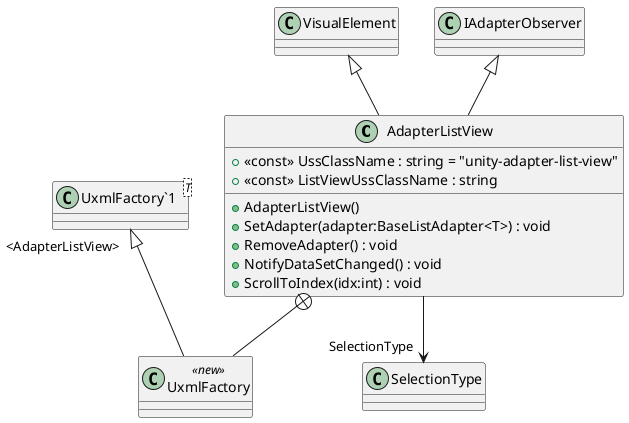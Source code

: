 @startuml
class AdapterListView {
    + <<const>> UssClassName : string = "unity-adapter-list-view"
    + <<const>> ListViewUssClassName : string
    + AdapterListView()
    + SetAdapter(adapter:BaseListAdapter<T>) : void
    + RemoveAdapter() : void
    + NotifyDataSetChanged() : void
    + ScrollToIndex(idx:int) : void
}
class UxmlFactory <<new>> {
}
class "UxmlFactory`1"<T> {
}
VisualElement <|-- AdapterListView
IAdapterObserver <|-- AdapterListView
AdapterListView --> "SelectionType" SelectionType
AdapterListView +-- UxmlFactory
"UxmlFactory`1" "<AdapterListView>" <|-- UxmlFactory
@enduml
